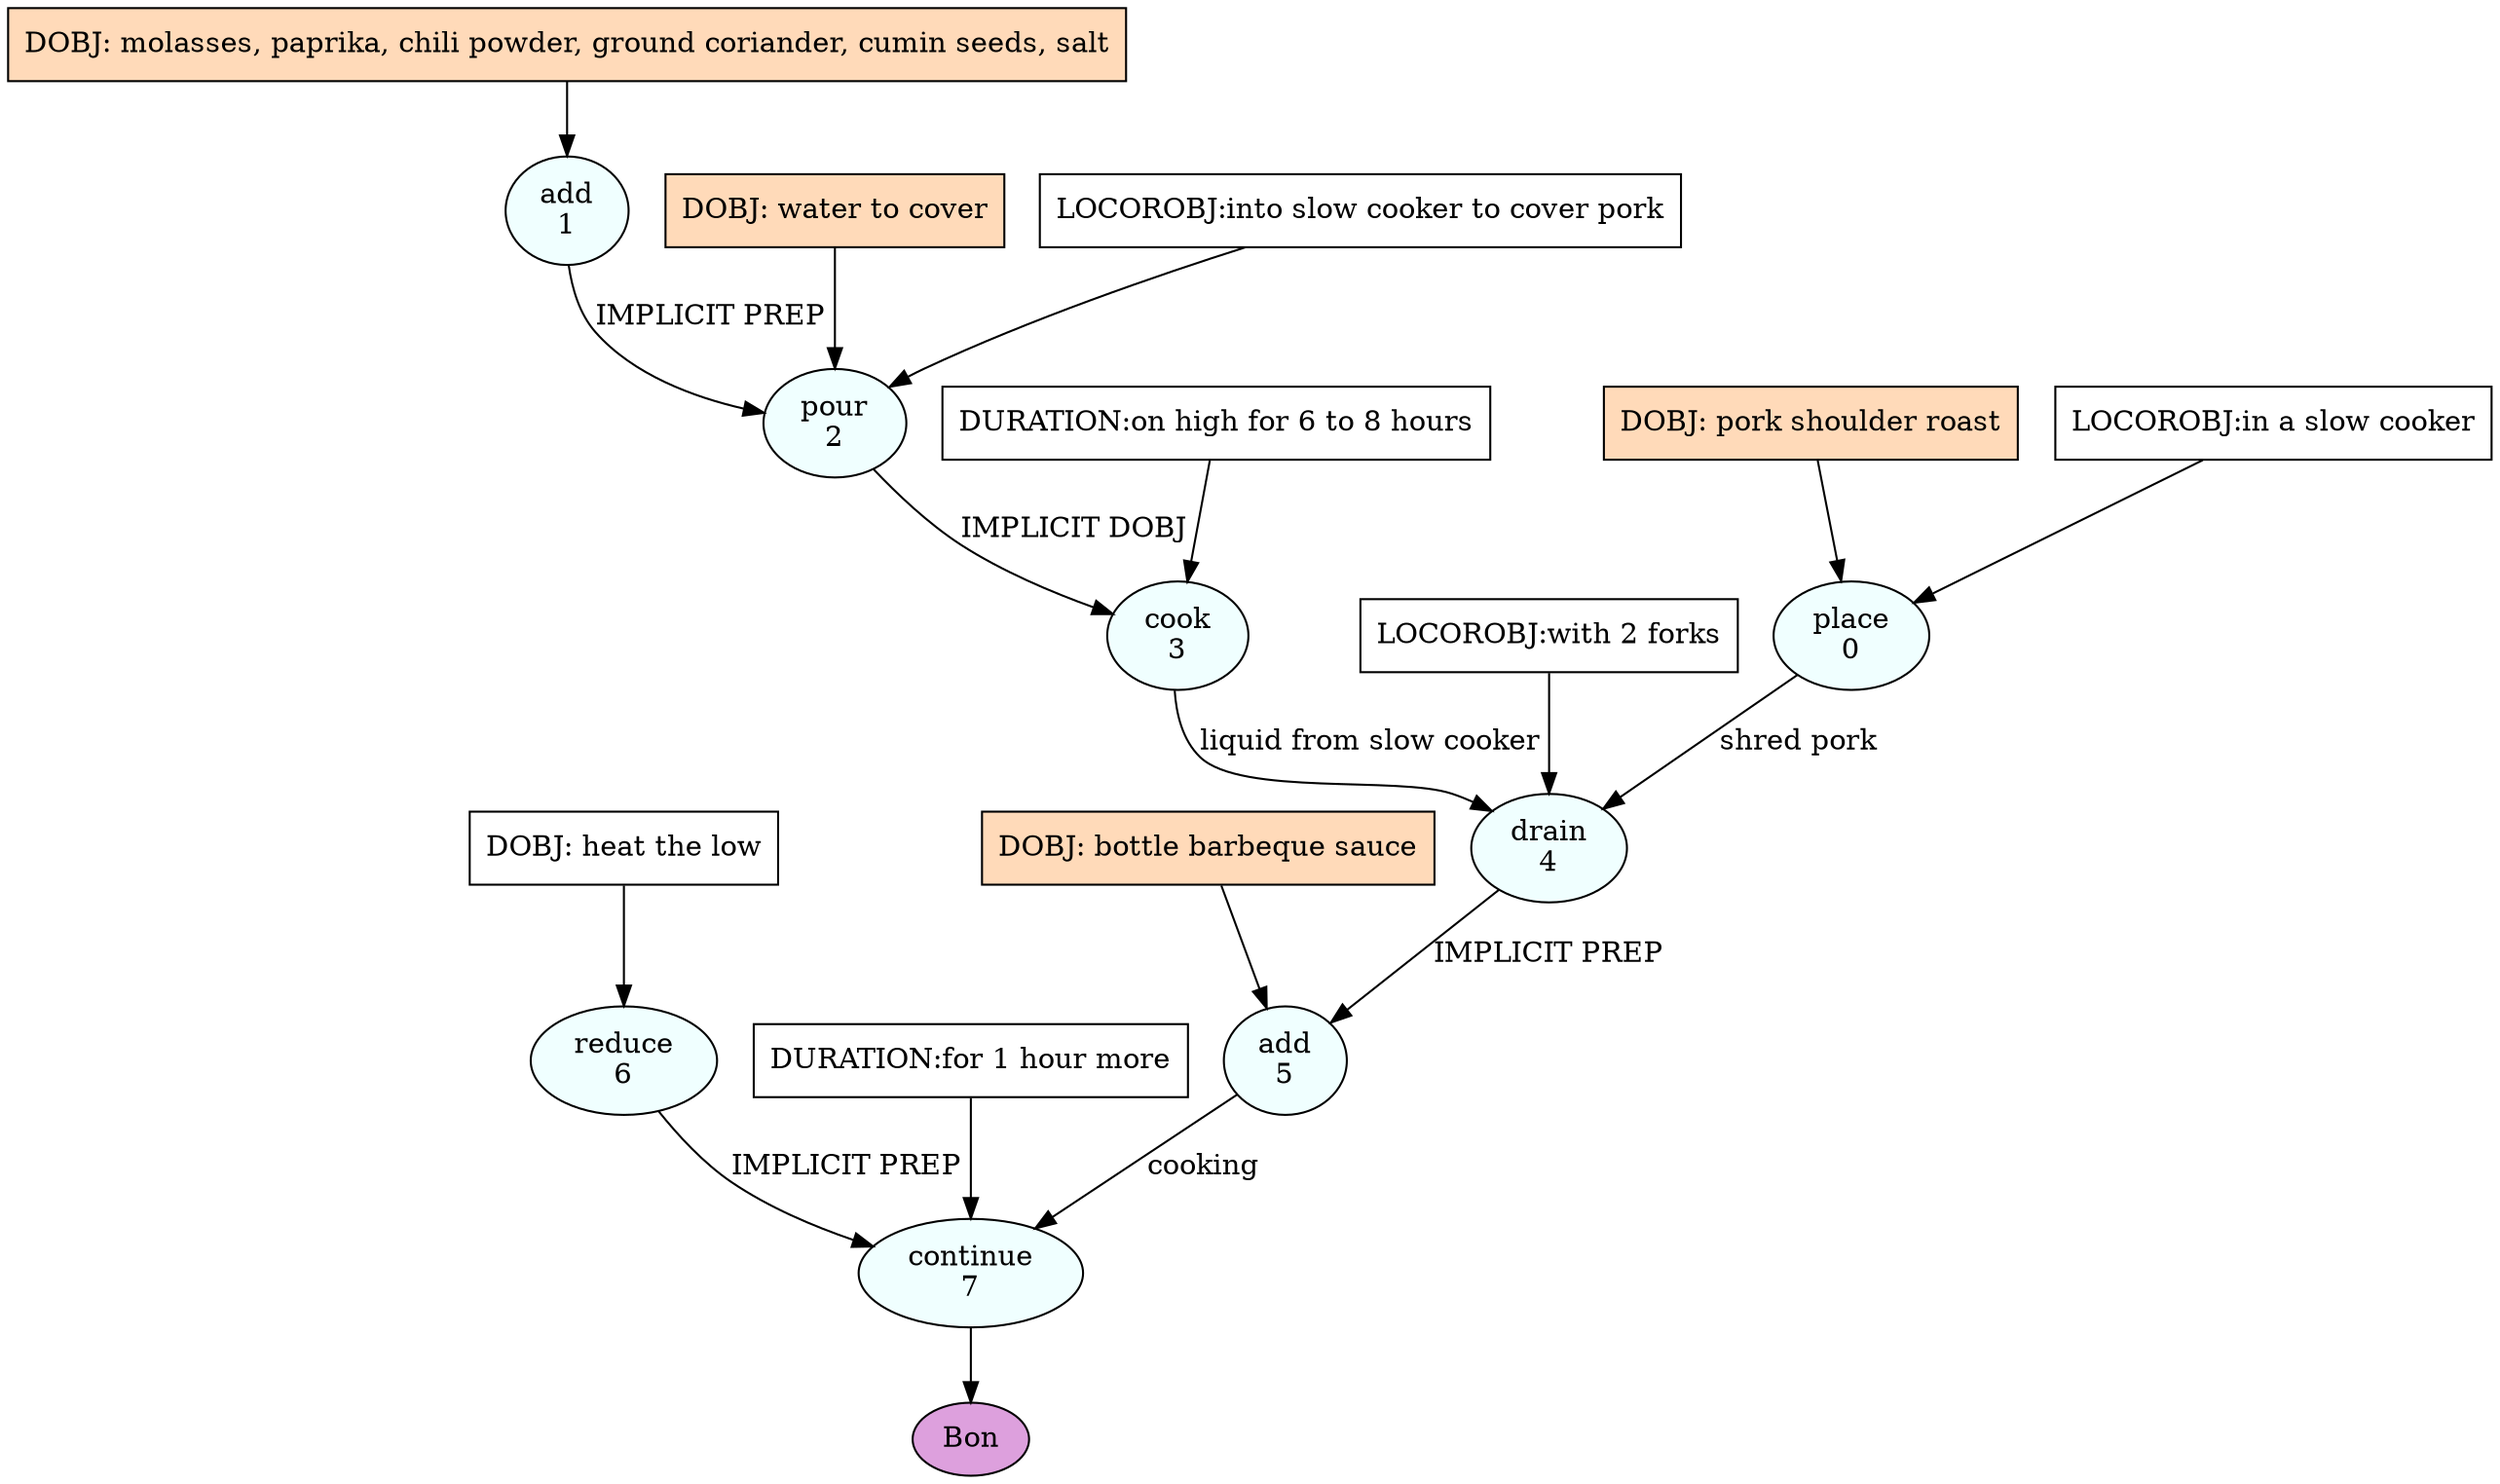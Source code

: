 digraph recipe {
E0[label="place
0", shape=oval, style=filled, fillcolor=azure]
E1[label="add
1", shape=oval, style=filled, fillcolor=azure]
E2[label="pour
2", shape=oval, style=filled, fillcolor=azure]
E3[label="cook
3", shape=oval, style=filled, fillcolor=azure]
E4[label="drain
4", shape=oval, style=filled, fillcolor=azure]
E5[label="add
5", shape=oval, style=filled, fillcolor=azure]
E6[label="reduce
6", shape=oval, style=filled, fillcolor=azure]
E7[label="continue
7", shape=oval, style=filled, fillcolor=azure]
D6[label="DOBJ: heat the low", shape=box, style=filled, fillcolor=white]
D6 -> E6
D1[label="DOBJ: molasses, paprika, chili powder, ground coriander, cumin seeds, salt", shape=box, style=filled, fillcolor=peachpuff]
D1 -> E1
D0[label="DOBJ: pork shoulder roast", shape=box, style=filled, fillcolor=peachpuff]
D0 -> E0
P0_0[label="LOCOROBJ:in a slow cooker", shape=box, style=filled, fillcolor=white]
P0_0 -> E0
D2_ing[label="DOBJ: water to cover", shape=box, style=filled, fillcolor=peachpuff]
D2_ing -> E2
E1 -> E2 [label="IMPLICIT PREP"]
P2_1_0[label="LOCOROBJ:into slow cooker to cover pork", shape=box, style=filled, fillcolor=white]
P2_1_0 -> E2
E2 -> E3 [label="IMPLICIT DOBJ"]
P3_0_0[label="DURATION:on high for 6 to 8 hours", shape=box, style=filled, fillcolor=white]
P3_0_0 -> E3
E3 -> E4 [label="liquid from slow cooker"]
E0 -> E4 [label="shred pork"]
P4_0_0[label="LOCOROBJ:with 2 forks", shape=box, style=filled, fillcolor=white]
P4_0_0 -> E4
D5_ing[label="DOBJ: bottle barbeque sauce", shape=box, style=filled, fillcolor=peachpuff]
D5_ing -> E5
E4 -> E5 [label="IMPLICIT PREP"]
E5 -> E7 [label="cooking"]
E6 -> E7 [label="IMPLICIT PREP"]
P7_1_0[label="DURATION:for 1 hour more", shape=box, style=filled, fillcolor=white]
P7_1_0 -> E7
EOR[label="Bon", shape=oval, style=filled, fillcolor=plum]
E7 -> EOR
}
